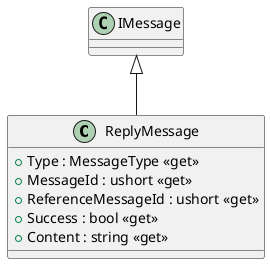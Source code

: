 @startuml
class ReplyMessage {
    + Type : MessageType <<get>>
    + MessageId : ushort <<get>>
    + ReferenceMessageId : ushort <<get>>
    + Success : bool <<get>>
    + Content : string <<get>>
}
IMessage <|-- ReplyMessage
@enduml
